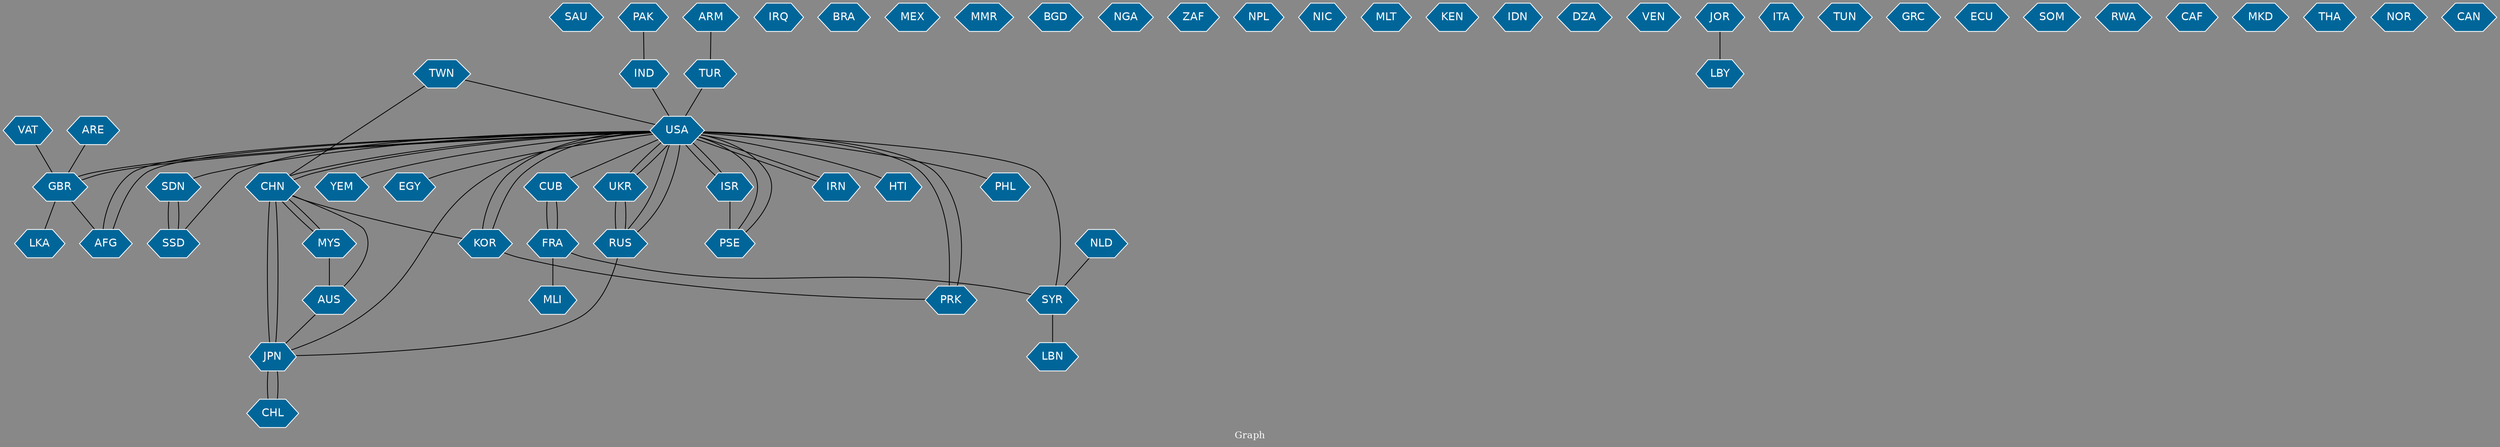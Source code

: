 // Countries together in item graph
graph {
	graph [bgcolor="#888888" fontcolor=white fontsize=12 label="Graph" outputorder=edgesfirst overlap=prism]
	node [color=white fillcolor="#006699" fontcolor=white fontname=Helvetica shape=hexagon style=filled]
	edge [arrowhead=open color=black fontcolor=white fontname=Courier fontsize=12]
		SAU [label=SAU]
		TUR [label=TUR]
		USA [label=USA]
		IRQ [label=IRQ]
		AFG [label=AFG]
		SDN [label=SDN]
		SSD [label=SSD]
		YEM [label=YEM]
		BRA [label=BRA]
		EGY [label=EGY]
		GBR [label=GBR]
		CHN [label=CHN]
		MEX [label=MEX]
		VAT [label=VAT]
		JPN [label=JPN]
		MMR [label=MMR]
		CUB [label=CUB]
		UKR [label=UKR]
		TWN [label=TWN]
		KOR [label=KOR]
		ISR [label=ISR]
		PSE [label=PSE]
		BGD [label=BGD]
		SYR [label=SYR]
		NGA [label=NGA]
		AUS [label=AUS]
		RUS [label=RUS]
		IRN [label=IRN]
		ZAF [label=ZAF]
		HTI [label=HTI]
		PAK [label=PAK]
		NPL [label=NPL]
		IND [label=IND]
		PRK [label=PRK]
		FRA [label=FRA]
		CHL [label=CHL]
		MLI [label=MLI]
		MYS [label=MYS]
		PHL [label=PHL]
		NIC [label=NIC]
		MLT [label=MLT]
		KEN [label=KEN]
		IDN [label=IDN]
		DZA [label=DZA]
		VEN [label=VEN]
		LKA [label=LKA]
		LBY [label=LBY]
		ITA [label=ITA]
		TUN [label=TUN]
		LBN [label=LBN]
		GRC [label=GRC]
		ECU [label=ECU]
		NLD [label=NLD]
		JOR [label=JOR]
		ARE [label=ARE]
		SOM [label=SOM]
		RWA [label=RWA]
		CAF [label=CAF]
		MKD [label=MKD]
		THA [label=THA]
		NOR [label=NOR]
		CAN [label=CAN]
		ARM [label=ARM]
			USA -- ISR [weight=4]
			AUS -- CHN [weight=1]
			SYR -- USA [weight=1]
			TWN -- CHN [weight=1]
			KOR -- PRK [weight=1]
			ISR -- PSE [weight=5]
			USA -- AFG [weight=1]
			UKR -- RUS [weight=6]
			CUB -- FRA [weight=1]
			ARE -- GBR [weight=1]
			KOR -- USA [weight=1]
			CHN -- USA [weight=3]
			USA -- EGY [weight=1]
			RUS -- JPN [weight=1]
			PSE -- USA [weight=1]
			USA -- PHL [weight=2]
			CHN -- KOR [weight=1]
			AFG -- USA [weight=1]
			JPN -- CHL [weight=1]
			IND -- USA [weight=1]
			ARM -- TUR [weight=1]
			TWN -- USA [weight=1]
			GBR -- AFG [weight=1]
			JOR -- LBY [weight=1]
			NLD -- SYR [weight=1]
			VAT -- GBR [weight=1]
			FRA -- SYR [weight=1]
			USA -- HTI [weight=1]
			USA -- JPN [weight=2]
			USA -- YEM [weight=1]
			CHN -- JPN [weight=2]
			RUS -- USA [weight=3]
			USA -- CUB [weight=1]
			SYR -- LBN [weight=1]
			UKR -- USA [weight=1]
			RUS -- UKR [weight=19]
			USA -- SSD [weight=1]
			MYS -- CHN [weight=1]
			IRN -- USA [weight=3]
			MYS -- AUS [weight=1]
			USA -- PSE [weight=2]
			SDN -- SSD [weight=5]
			USA -- CHN [weight=4]
			AUS -- JPN [weight=1]
			JPN -- CHN [weight=3]
			CHN -- MYS [weight=1]
			ISR -- USA [weight=1]
			PAK -- IND [weight=1]
			FRA -- CUB [weight=1]
			TUR -- USA [weight=1]
			FRA -- MLI [weight=1]
			USA -- RUS [weight=5]
			PRK -- USA [weight=3]
			SSD -- SDN [weight=2]
			USA -- GBR [weight=1]
			GBR -- USA [weight=1]
			USA -- UKR [weight=3]
			USA -- IRN [weight=3]
			USA -- KOR [weight=1]
			GBR -- LKA [weight=1]
			USA -- SDN [weight=1]
			CHL -- JPN [weight=1]
			USA -- PRK [weight=1]
}